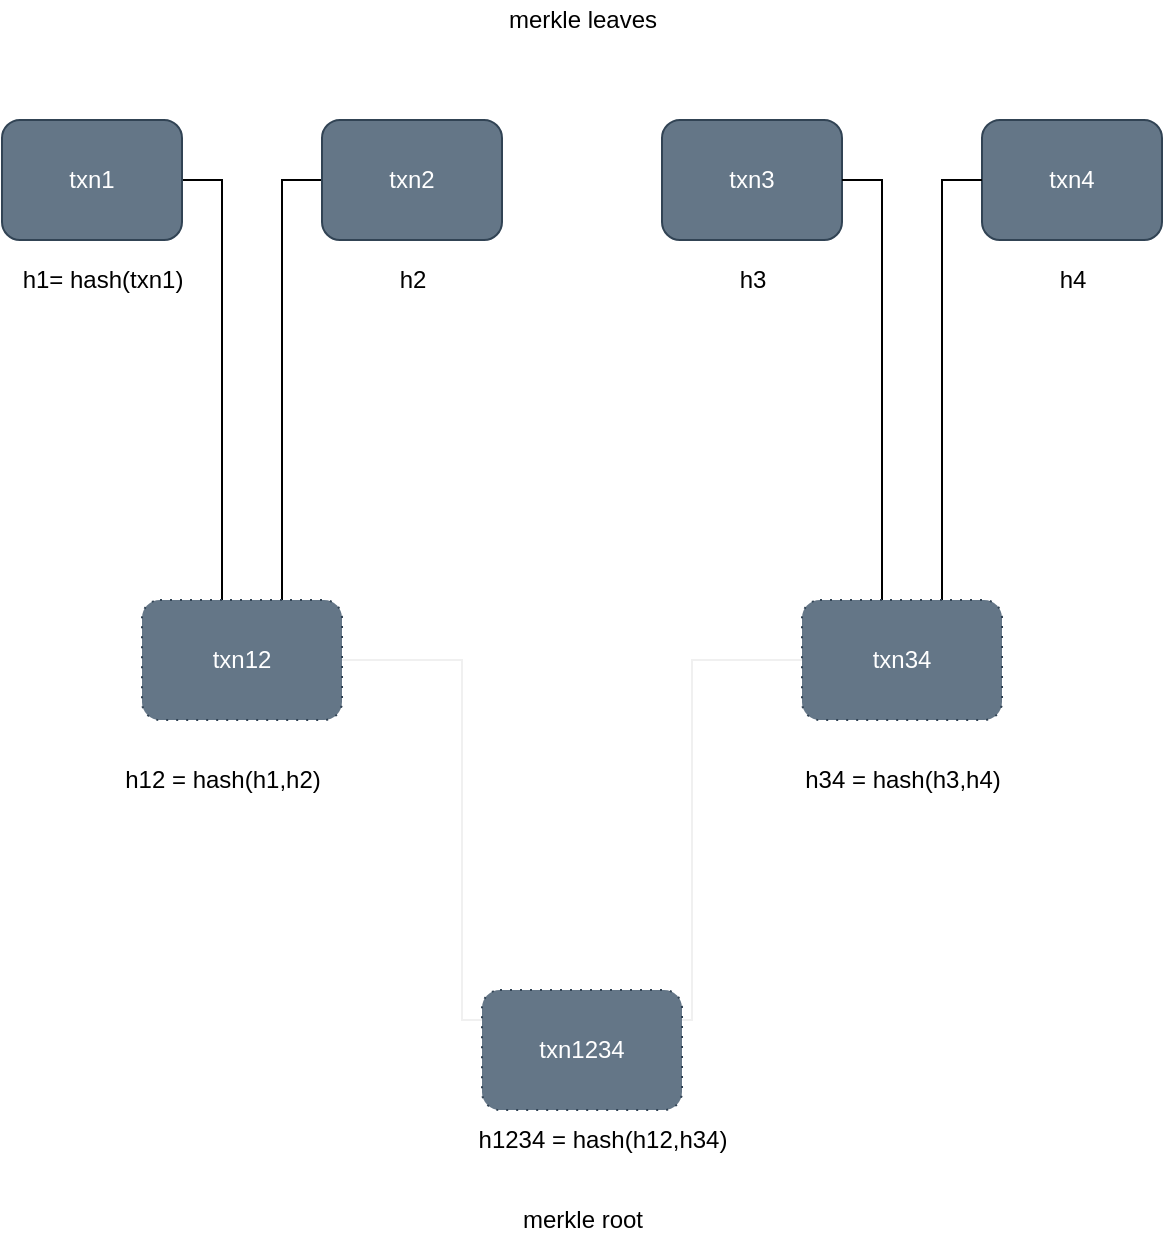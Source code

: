 <mxfile>
    <diagram id="YvZCwuO88bs2-fvu-EHY" name="Page-1">
        <mxGraphModel dx="998" dy="667" grid="1" gridSize="10" guides="1" tooltips="1" connect="1" arrows="1" fold="1" page="1" pageScale="1" pageWidth="827" pageHeight="1169" math="0" shadow="0">
            <root>
                <mxCell id="0"/>
                <mxCell id="1" parent="0"/>
                <mxCell id="8" style="edgeStyle=elbowEdgeStyle;rounded=0;orthogonalLoop=1;jettySize=auto;html=1;" edge="1" parent="1" source="2">
                    <mxGeometry relative="1" as="geometry">
                        <mxPoint x="210" y="430" as="targetPoint"/>
                        <Array as="points">
                            <mxPoint x="190" y="420"/>
                            <mxPoint x="210" y="310"/>
                        </Array>
                    </mxGeometry>
                </mxCell>
                <mxCell id="2" value="txn1" style="rounded=1;whiteSpace=wrap;html=1;fillColor=#647687;strokeColor=#314354;fontColor=#ffffff;" vertex="1" parent="1">
                    <mxGeometry x="80" y="150" width="90" height="60" as="geometry"/>
                </mxCell>
                <mxCell id="9" style="edgeStyle=elbowEdgeStyle;rounded=0;orthogonalLoop=1;jettySize=auto;html=1;" edge="1" parent="1" source="3">
                    <mxGeometry relative="1" as="geometry">
                        <mxPoint x="200" y="430" as="targetPoint"/>
                    </mxGeometry>
                </mxCell>
                <mxCell id="3" value="txn2" style="rounded=1;whiteSpace=wrap;html=1;fillColor=#647687;strokeColor=#314354;fontColor=#ffffff;" vertex="1" parent="1">
                    <mxGeometry x="240" y="150" width="90" height="60" as="geometry"/>
                </mxCell>
                <mxCell id="4" value="txn3" style="rounded=1;whiteSpace=wrap;html=1;fillColor=#647687;strokeColor=#314354;fontColor=#ffffff;" vertex="1" parent="1">
                    <mxGeometry x="410" y="150" width="90" height="60" as="geometry"/>
                </mxCell>
                <mxCell id="5" value="txn4" style="rounded=1;whiteSpace=wrap;html=1;fillColor=#647687;strokeColor=#314354;fontColor=#ffffff;" vertex="1" parent="1">
                    <mxGeometry x="570" y="150" width="90" height="60" as="geometry"/>
                </mxCell>
                <mxCell id="18" style="edgeStyle=elbowEdgeStyle;rounded=0;orthogonalLoop=1;jettySize=auto;html=1;strokeColor=#f0f0f0;" edge="1" parent="1" source="10">
                    <mxGeometry relative="1" as="geometry">
                        <mxPoint x="370" y="600" as="targetPoint"/>
                    </mxGeometry>
                </mxCell>
                <mxCell id="10" value="txn12" style="rounded=1;whiteSpace=wrap;html=1;fillColor=#647687;strokeColor=#314354;fontColor=#ffffff;dashed=1;dashPattern=1 4;" vertex="1" parent="1">
                    <mxGeometry x="150" y="390" width="100" height="60" as="geometry"/>
                </mxCell>
                <mxCell id="13" style="edgeStyle=elbowEdgeStyle;rounded=0;orthogonalLoop=1;jettySize=auto;html=1;" edge="1" parent="1">
                    <mxGeometry relative="1" as="geometry">
                        <mxPoint x="540" y="430" as="targetPoint"/>
                        <mxPoint x="500" y="180" as="sourcePoint"/>
                        <Array as="points">
                            <mxPoint x="520" y="420"/>
                            <mxPoint x="540" y="310"/>
                        </Array>
                    </mxGeometry>
                </mxCell>
                <mxCell id="14" style="edgeStyle=elbowEdgeStyle;rounded=0;orthogonalLoop=1;jettySize=auto;html=1;" edge="1" parent="1">
                    <mxGeometry relative="1" as="geometry">
                        <mxPoint x="530" y="430" as="targetPoint"/>
                        <mxPoint x="570" y="180" as="sourcePoint"/>
                    </mxGeometry>
                </mxCell>
                <mxCell id="19" style="edgeStyle=elbowEdgeStyle;rounded=0;orthogonalLoop=1;jettySize=auto;html=1;strokeColor=#f0f0f0;" edge="1" parent="1" source="17">
                    <mxGeometry relative="1" as="geometry">
                        <mxPoint x="370" y="600" as="targetPoint"/>
                    </mxGeometry>
                </mxCell>
                <mxCell id="17" value="txn34" style="rounded=1;whiteSpace=wrap;html=1;fillColor=#647687;strokeColor=#314354;fontColor=#ffffff;dashed=1;dashPattern=1 4;" vertex="1" parent="1">
                    <mxGeometry x="480" y="390" width="100" height="60" as="geometry"/>
                </mxCell>
                <mxCell id="21" value="txn1234" style="rounded=1;whiteSpace=wrap;html=1;fillColor=#647687;strokeColor=#314354;fontColor=#ffffff;dashed=1;dashPattern=1 4;" vertex="1" parent="1">
                    <mxGeometry x="320" y="585" width="100" height="60" as="geometry"/>
                </mxCell>
                <mxCell id="23" value="merkle leaves" style="text;html=1;align=center;verticalAlign=middle;resizable=0;points=[];autosize=1;strokeColor=none;" vertex="1" parent="1">
                    <mxGeometry x="325" y="90" width="90" height="20" as="geometry"/>
                </mxCell>
                <mxCell id="25" value="merkle root" style="text;html=1;align=center;verticalAlign=middle;resizable=0;points=[];autosize=1;strokeColor=none;" vertex="1" parent="1">
                    <mxGeometry x="330" y="690" width="80" height="20" as="geometry"/>
                </mxCell>
                <mxCell id="26" value="h1= hash(txn1)" style="text;html=1;align=center;verticalAlign=middle;resizable=0;points=[];autosize=1;strokeColor=none;" vertex="1" parent="1">
                    <mxGeometry x="80" y="220" width="100" height="20" as="geometry"/>
                </mxCell>
                <mxCell id="27" value="h2" style="text;html=1;align=center;verticalAlign=middle;resizable=0;points=[];autosize=1;strokeColor=none;" vertex="1" parent="1">
                    <mxGeometry x="270" y="220" width="30" height="20" as="geometry"/>
                </mxCell>
                <mxCell id="28" value="h3" style="text;html=1;align=center;verticalAlign=middle;resizable=0;points=[];autosize=1;strokeColor=none;" vertex="1" parent="1">
                    <mxGeometry x="440" y="220" width="30" height="20" as="geometry"/>
                </mxCell>
                <mxCell id="29" value="h4" style="text;html=1;align=center;verticalAlign=middle;resizable=0;points=[];autosize=1;strokeColor=none;" vertex="1" parent="1">
                    <mxGeometry x="600" y="220" width="30" height="20" as="geometry"/>
                </mxCell>
                <mxCell id="30" value="h12 = hash(h1,h2)" style="text;html=1;align=center;verticalAlign=middle;resizable=0;points=[];autosize=1;strokeColor=none;" vertex="1" parent="1">
                    <mxGeometry x="135" y="470" width="110" height="20" as="geometry"/>
                </mxCell>
                <mxCell id="31" value="h34 = hash(h3,h4)" style="text;html=1;align=center;verticalAlign=middle;resizable=0;points=[];autosize=1;strokeColor=none;" vertex="1" parent="1">
                    <mxGeometry x="475" y="470" width="110" height="20" as="geometry"/>
                </mxCell>
                <mxCell id="32" value="h1234 = hash(h12,h34)" style="text;html=1;align=center;verticalAlign=middle;resizable=0;points=[];autosize=1;strokeColor=none;" vertex="1" parent="1">
                    <mxGeometry x="310" y="650" width="140" height="20" as="geometry"/>
                </mxCell>
            </root>
        </mxGraphModel>
    </diagram>
</mxfile>
